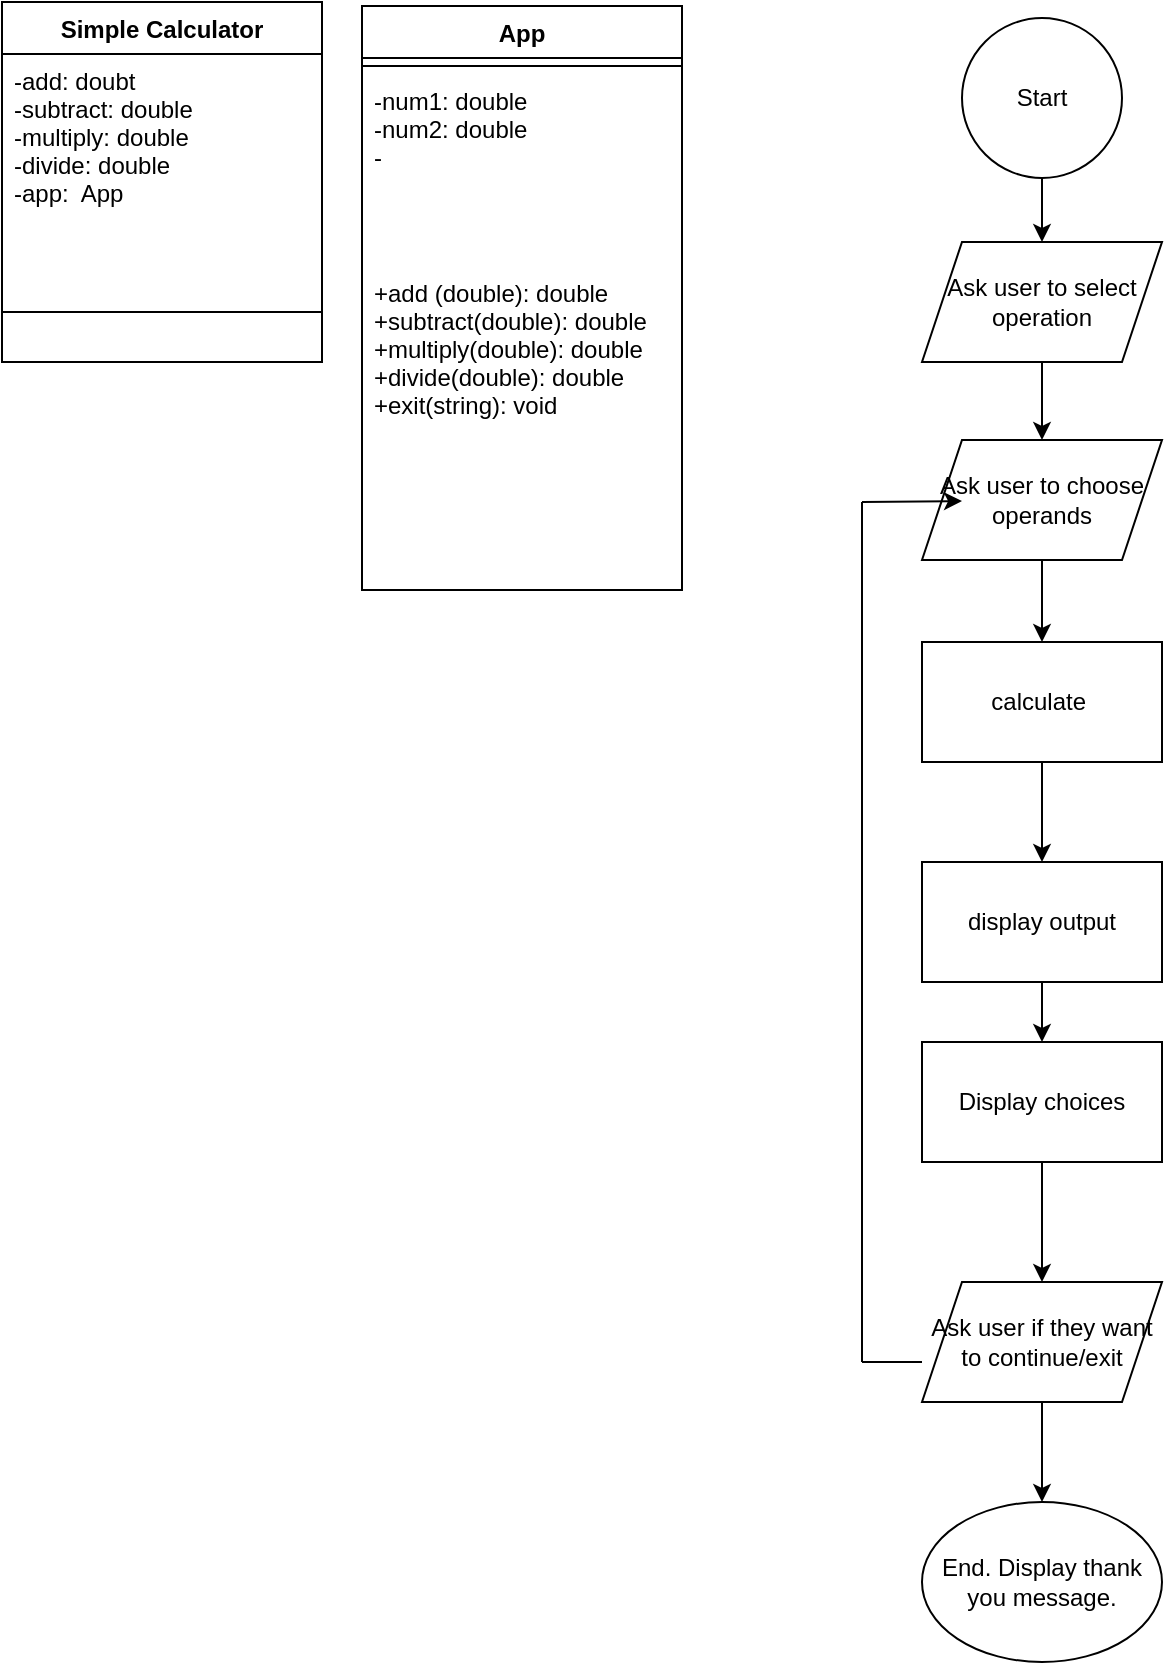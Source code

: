 <mxfile version="20.2.7" type="device"><diagram id="8baN_t3zp--bhThQqoxK" name="Page-1"><mxGraphModel dx="1038" dy="539" grid="1" gridSize="10" guides="1" tooltips="1" connect="1" arrows="1" fold="1" page="1" pageScale="1" pageWidth="850" pageHeight="1100" math="0" shadow="0"><root><mxCell id="0"/><mxCell id="1" parent="0"/><mxCell id="Kr-L35H_qa1YmELwubKi-1" value="Simple Calculator" style="swimlane;fontStyle=1;align=center;verticalAlign=top;childLayout=stackLayout;horizontal=1;startSize=26;horizontalStack=0;resizeParent=1;resizeParentMax=0;resizeLast=0;collapsible=1;marginBottom=0;" parent="1" vertex="1"><mxGeometry x="20" y="40" width="160" height="180" as="geometry"/></mxCell><mxCell id="Kr-L35H_qa1YmELwubKi-2" value="-add: doubt&#10;-subtract: double&#10;-multiply: double&#10;-divide: double&#10;-app:  App" style="text;strokeColor=none;fillColor=none;align=left;verticalAlign=top;spacingLeft=4;spacingRight=4;overflow=hidden;rotatable=0;points=[[0,0.5],[1,0.5]];portConstraint=eastwest;" parent="Kr-L35H_qa1YmELwubKi-1" vertex="1"><mxGeometry y="26" width="160" height="104" as="geometry"/></mxCell><mxCell id="Kr-L35H_qa1YmELwubKi-3" value="" style="line;strokeWidth=1;fillColor=none;align=left;verticalAlign=middle;spacingTop=-1;spacingLeft=3;spacingRight=3;rotatable=0;labelPosition=right;points=[];portConstraint=eastwest;" parent="Kr-L35H_qa1YmELwubKi-1" vertex="1"><mxGeometry y="130" width="160" height="50" as="geometry"/></mxCell><mxCell id="Kr-L35H_qa1YmELwubKi-5" value="App" style="swimlane;fontStyle=1;align=center;verticalAlign=top;childLayout=stackLayout;horizontal=1;startSize=26;horizontalStack=0;resizeParent=1;resizeParentMax=0;resizeLast=0;collapsible=1;marginBottom=0;" parent="1" vertex="1"><mxGeometry x="200" y="42" width="160" height="292" as="geometry"/></mxCell><mxCell id="Kr-L35H_qa1YmELwubKi-7" value="" style="line;strokeWidth=1;fillColor=none;align=left;verticalAlign=middle;spacingTop=-1;spacingLeft=3;spacingRight=3;rotatable=0;labelPosition=right;points=[];portConstraint=eastwest;" parent="Kr-L35H_qa1YmELwubKi-5" vertex="1"><mxGeometry y="26" width="160" height="8" as="geometry"/></mxCell><mxCell id="Kr-L35H_qa1YmELwubKi-6" value="-num1: double&#10;-num2: double&#10;-" style="text;strokeColor=none;fillColor=none;align=left;verticalAlign=top;spacingLeft=4;spacingRight=4;overflow=hidden;rotatable=0;points=[[0,0.5],[1,0.5]];portConstraint=eastwest;" parent="Kr-L35H_qa1YmELwubKi-5" vertex="1"><mxGeometry y="34" width="160" height="96" as="geometry"/></mxCell><mxCell id="Kr-L35H_qa1YmELwubKi-8" value="+add (double): double&#10;+subtract(double): double&#10;+multiply(double): double&#10;+divide(double): double&#10;+exit(string): void&#10;" style="text;strokeColor=none;fillColor=none;align=left;verticalAlign=top;spacingLeft=4;spacingRight=4;overflow=hidden;rotatable=0;points=[[0,0.5],[1,0.5]];portConstraint=eastwest;" parent="Kr-L35H_qa1YmELwubKi-5" vertex="1"><mxGeometry y="130" width="160" height="162" as="geometry"/></mxCell><mxCell id="3YsM2D-UF0ykpaMR6ceT-21" value="" style="edgeStyle=orthogonalEdgeStyle;rounded=0;orthogonalLoop=1;jettySize=auto;html=1;" parent="1" source="3YsM2D-UF0ykpaMR6ceT-1" target="3YsM2D-UF0ykpaMR6ceT-2" edge="1"><mxGeometry relative="1" as="geometry"/></mxCell><mxCell id="3YsM2D-UF0ykpaMR6ceT-1" value="Start" style="ellipse;whiteSpace=wrap;html=1;aspect=fixed;" parent="1" vertex="1"><mxGeometry x="500" y="48" width="80" height="80" as="geometry"/></mxCell><mxCell id="3YsM2D-UF0ykpaMR6ceT-20" value="" style="edgeStyle=orthogonalEdgeStyle;rounded=0;orthogonalLoop=1;jettySize=auto;html=1;" parent="1" source="3YsM2D-UF0ykpaMR6ceT-2" target="3YsM2D-UF0ykpaMR6ceT-3" edge="1"><mxGeometry relative="1" as="geometry"/></mxCell><mxCell id="3YsM2D-UF0ykpaMR6ceT-2" value="Ask user to select operation" style="shape=parallelogram;perimeter=parallelogramPerimeter;whiteSpace=wrap;html=1;fixedSize=1;" parent="1" vertex="1"><mxGeometry x="480" y="160" width="120" height="60" as="geometry"/></mxCell><mxCell id="3YsM2D-UF0ykpaMR6ceT-19" value="" style="edgeStyle=orthogonalEdgeStyle;rounded=0;orthogonalLoop=1;jettySize=auto;html=1;" parent="1" source="3YsM2D-UF0ykpaMR6ceT-3" target="3YsM2D-UF0ykpaMR6ceT-4" edge="1"><mxGeometry relative="1" as="geometry"/></mxCell><mxCell id="3YsM2D-UF0ykpaMR6ceT-3" value="Ask user to choose operands" style="shape=parallelogram;perimeter=parallelogramPerimeter;whiteSpace=wrap;html=1;fixedSize=1;" parent="1" vertex="1"><mxGeometry x="480" y="259" width="120" height="60" as="geometry"/></mxCell><mxCell id="3YsM2D-UF0ykpaMR6ceT-18" value="" style="edgeStyle=orthogonalEdgeStyle;rounded=0;orthogonalLoop=1;jettySize=auto;html=1;" parent="1" source="3YsM2D-UF0ykpaMR6ceT-4" target="3YsM2D-UF0ykpaMR6ceT-5" edge="1"><mxGeometry relative="1" as="geometry"/></mxCell><mxCell id="3YsM2D-UF0ykpaMR6ceT-4" value="calculate&amp;nbsp;" style="rounded=0;whiteSpace=wrap;html=1;" parent="1" vertex="1"><mxGeometry x="480" y="360" width="120" height="60" as="geometry"/></mxCell><mxCell id="3YsM2D-UF0ykpaMR6ceT-17" value="" style="edgeStyle=orthogonalEdgeStyle;rounded=0;orthogonalLoop=1;jettySize=auto;html=1;" parent="1" source="3YsM2D-UF0ykpaMR6ceT-5" target="3YsM2D-UF0ykpaMR6ceT-7" edge="1"><mxGeometry relative="1" as="geometry"/></mxCell><mxCell id="3YsM2D-UF0ykpaMR6ceT-5" value="display output" style="rounded=0;whiteSpace=wrap;html=1;" parent="1" vertex="1"><mxGeometry x="480" y="470" width="120" height="60" as="geometry"/></mxCell><mxCell id="3YsM2D-UF0ykpaMR6ceT-10" value="" style="edgeStyle=orthogonalEdgeStyle;rounded=0;orthogonalLoop=1;jettySize=auto;html=1;" parent="1" source="3YsM2D-UF0ykpaMR6ceT-6" target="3YsM2D-UF0ykpaMR6ceT-8" edge="1"><mxGeometry relative="1" as="geometry"/></mxCell><mxCell id="3YsM2D-UF0ykpaMR6ceT-6" value="Ask user if they want to continue/exit" style="shape=parallelogram;perimeter=parallelogramPerimeter;whiteSpace=wrap;html=1;fixedSize=1;" parent="1" vertex="1"><mxGeometry x="480" y="680" width="120" height="60" as="geometry"/></mxCell><mxCell id="3YsM2D-UF0ykpaMR6ceT-13" value="" style="edgeStyle=orthogonalEdgeStyle;rounded=0;orthogonalLoop=1;jettySize=auto;html=1;" parent="1" source="3YsM2D-UF0ykpaMR6ceT-7" target="3YsM2D-UF0ykpaMR6ceT-6" edge="1"><mxGeometry relative="1" as="geometry"/></mxCell><mxCell id="3YsM2D-UF0ykpaMR6ceT-7" value="Display choices" style="rounded=0;whiteSpace=wrap;html=1;" parent="1" vertex="1"><mxGeometry x="480" y="560" width="120" height="60" as="geometry"/></mxCell><mxCell id="3YsM2D-UF0ykpaMR6ceT-8" value="End. Display thank you message." style="ellipse;whiteSpace=wrap;html=1;" parent="1" vertex="1"><mxGeometry x="480" y="790" width="120" height="80" as="geometry"/></mxCell><mxCell id="3YsM2D-UF0ykpaMR6ceT-25" value="" style="endArrow=classic;html=1;rounded=0;" parent="1" edge="1"><mxGeometry width="50" height="50" relative="1" as="geometry"><mxPoint x="450" y="290" as="sourcePoint"/><mxPoint x="500" y="289.5" as="targetPoint"/></mxGeometry></mxCell><mxCell id="3YsM2D-UF0ykpaMR6ceT-27" value="" style="endArrow=none;html=1;rounded=0;" parent="1" edge="1"><mxGeometry width="50" height="50" relative="1" as="geometry"><mxPoint x="450" y="720" as="sourcePoint"/><mxPoint x="450" y="290" as="targetPoint"/></mxGeometry></mxCell><mxCell id="3YsM2D-UF0ykpaMR6ceT-28" value="" style="endArrow=none;html=1;rounded=0;" parent="1" edge="1"><mxGeometry width="50" height="50" relative="1" as="geometry"><mxPoint x="450" y="720" as="sourcePoint"/><mxPoint x="480" y="720" as="targetPoint"/></mxGeometry></mxCell></root></mxGraphModel></diagram></mxfile>